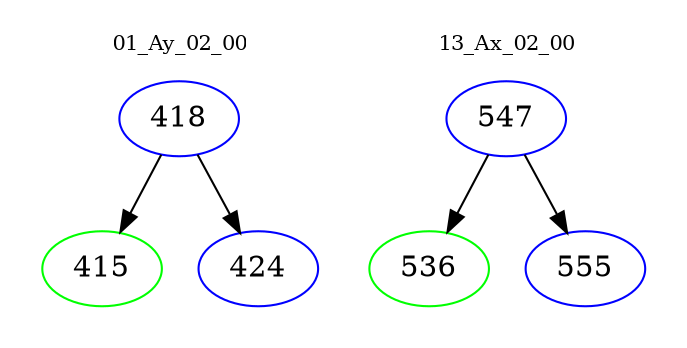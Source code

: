 digraph{
subgraph cluster_0 {
color = white
label = "01_Ay_02_00";
fontsize=10;
T0_418 [label="418", color="blue"]
T0_418 -> T0_415 [color="black"]
T0_415 [label="415", color="green"]
T0_418 -> T0_424 [color="black"]
T0_424 [label="424", color="blue"]
}
subgraph cluster_1 {
color = white
label = "13_Ax_02_00";
fontsize=10;
T1_547 [label="547", color="blue"]
T1_547 -> T1_536 [color="black"]
T1_536 [label="536", color="green"]
T1_547 -> T1_555 [color="black"]
T1_555 [label="555", color="blue"]
}
}
